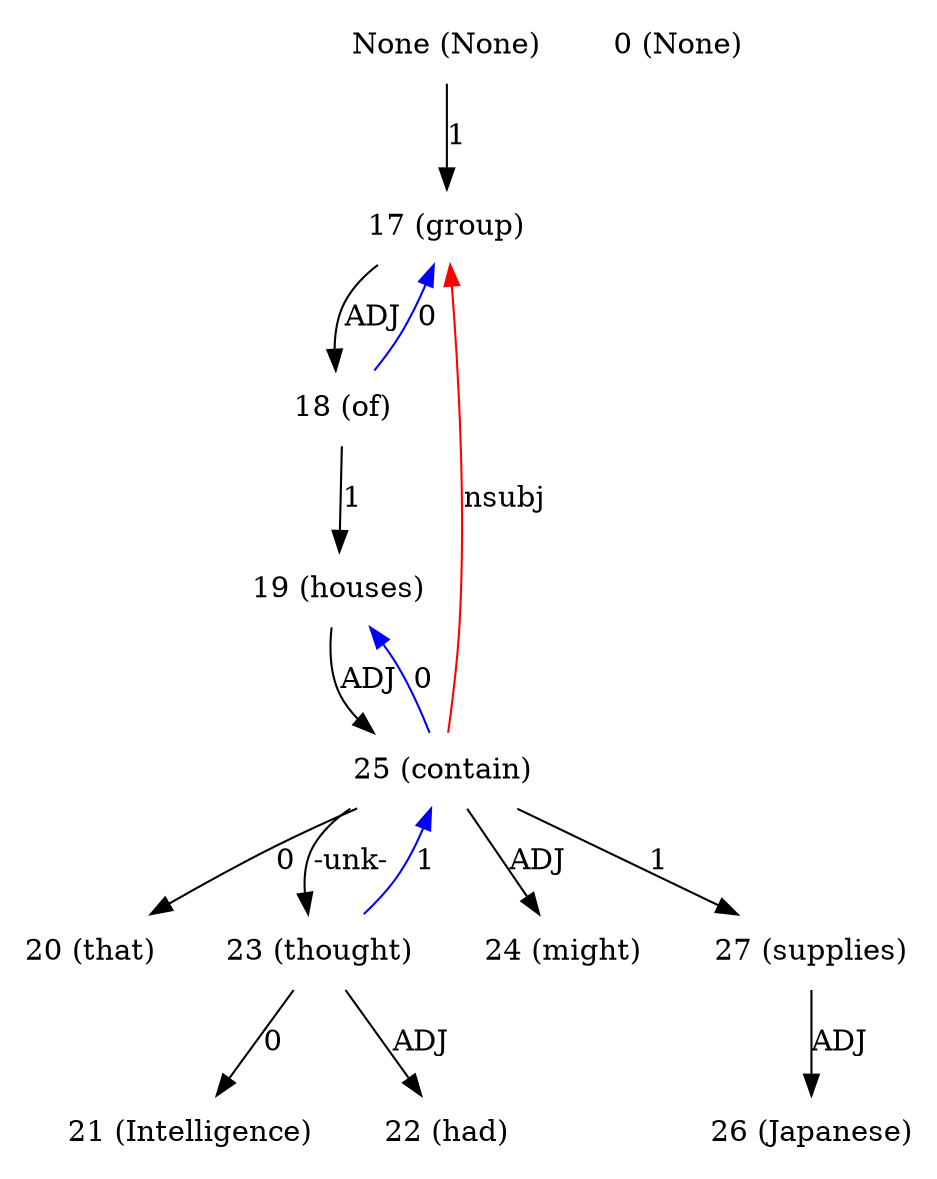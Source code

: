 digraph G{
edge [dir=forward]
node [shape=plaintext]

None [label="None (None)"]
None -> 17 [label="1"]
0 [label="0 (None)"]
17 [label="17 (group)"]
17 -> 18 [label="ADJ"]
25 -> 17 [label="nsubj", color="red"]
18 [label="18 (of)"]
18 -> 19 [label="1"]
18 -> 17 [label="0", color="blue"]
19 [label="19 (houses)"]
19 -> 25 [label="ADJ"]
20 [label="20 (that)"]
21 [label="21 (Intelligence)"]
22 [label="22 (had)"]
23 [label="23 (thought)"]
23 -> 25 [label="1", color="blue"]
23 -> 21 [label="0"]
23 -> 22 [label="ADJ"]
24 [label="24 (might)"]
25 [label="25 (contain)"]
25 -> 27 [label="1"]
25 -> 20 [label="0"]
25 -> 19 [label="0", color="blue"]
25 -> 24 [label="ADJ"]
25 -> 23 [label="-unk-"]
26 [label="26 (Japanese)"]
27 [label="27 (supplies)"]
27 -> 26 [label="ADJ"]
}
